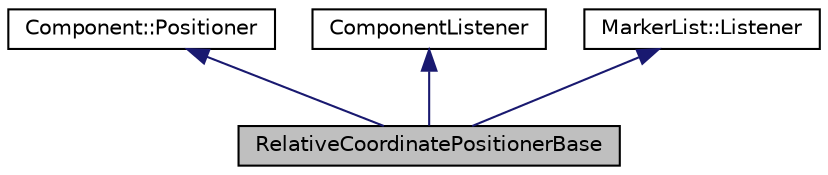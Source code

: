 digraph "RelativeCoordinatePositionerBase"
{
  bgcolor="transparent";
  edge [fontname="Helvetica",fontsize="10",labelfontname="Helvetica",labelfontsize="10"];
  node [fontname="Helvetica",fontsize="10",shape=record];
  Node0 [label="RelativeCoordinatePositionerBase",height=0.2,width=0.4,color="black", fillcolor="grey75", style="filled", fontcolor="black"];
  Node1 -> Node0 [dir="back",color="midnightblue",fontsize="10",style="solid",fontname="Helvetica"];
  Node1 [label="Component::Positioner",height=0.2,width=0.4,color="black",URL="$classComponent_1_1Positioner.html",tooltip="Base class for objects that can be used to automatically position a component according to some kind ..."];
  Node2 -> Node0 [dir="back",color="midnightblue",fontsize="10",style="solid",fontname="Helvetica"];
  Node2 [label="ComponentListener",height=0.2,width=0.4,color="black",URL="$classComponentListener.html",tooltip="Gets informed about changes to a component&#39;s hierarchy or position. "];
  Node3 -> Node0 [dir="back",color="midnightblue",fontsize="10",style="solid",fontname="Helvetica"];
  Node3 [label="MarkerList::Listener",height=0.2,width=0.4,color="black",URL="$classMarkerList_1_1Listener.html",tooltip="A class for receiving events when changes are made to a MarkerList. "];
}
